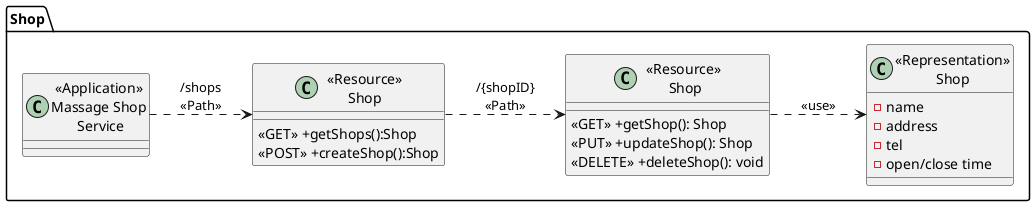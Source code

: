 @startuml MassageShopService
left to right direction
package "Shop"{
    class "<<Application>>\nMassage Shop\n Service" as MassageShopService{}

    class "<<Resource>>\nShop" as ResourceShops{
        <<GET>> +getShops():Shop
        <<POST>> +createShop():Shop
    }

    class "<<Resource>>\n Shop" as ResourceShop {
        <<GET>> +getShop(): Shop
        <<PUT>> +updateShop(): Shop
        <<DELETE>> +deleteShop(): void
    }

    class "<<Representation>>\nShop" as RepresentationShop {
        -name
        -address
        -tel 
        -open/close time
    }

}

MassageShopService ..> ResourceShops:"/shops\n<<Path>>"
ResourceShops ..> ResourceShop: "/{shopID}\n<<Path>>"
ResourceShop ..> RepresentationShop: "<<use>>"

@enduml